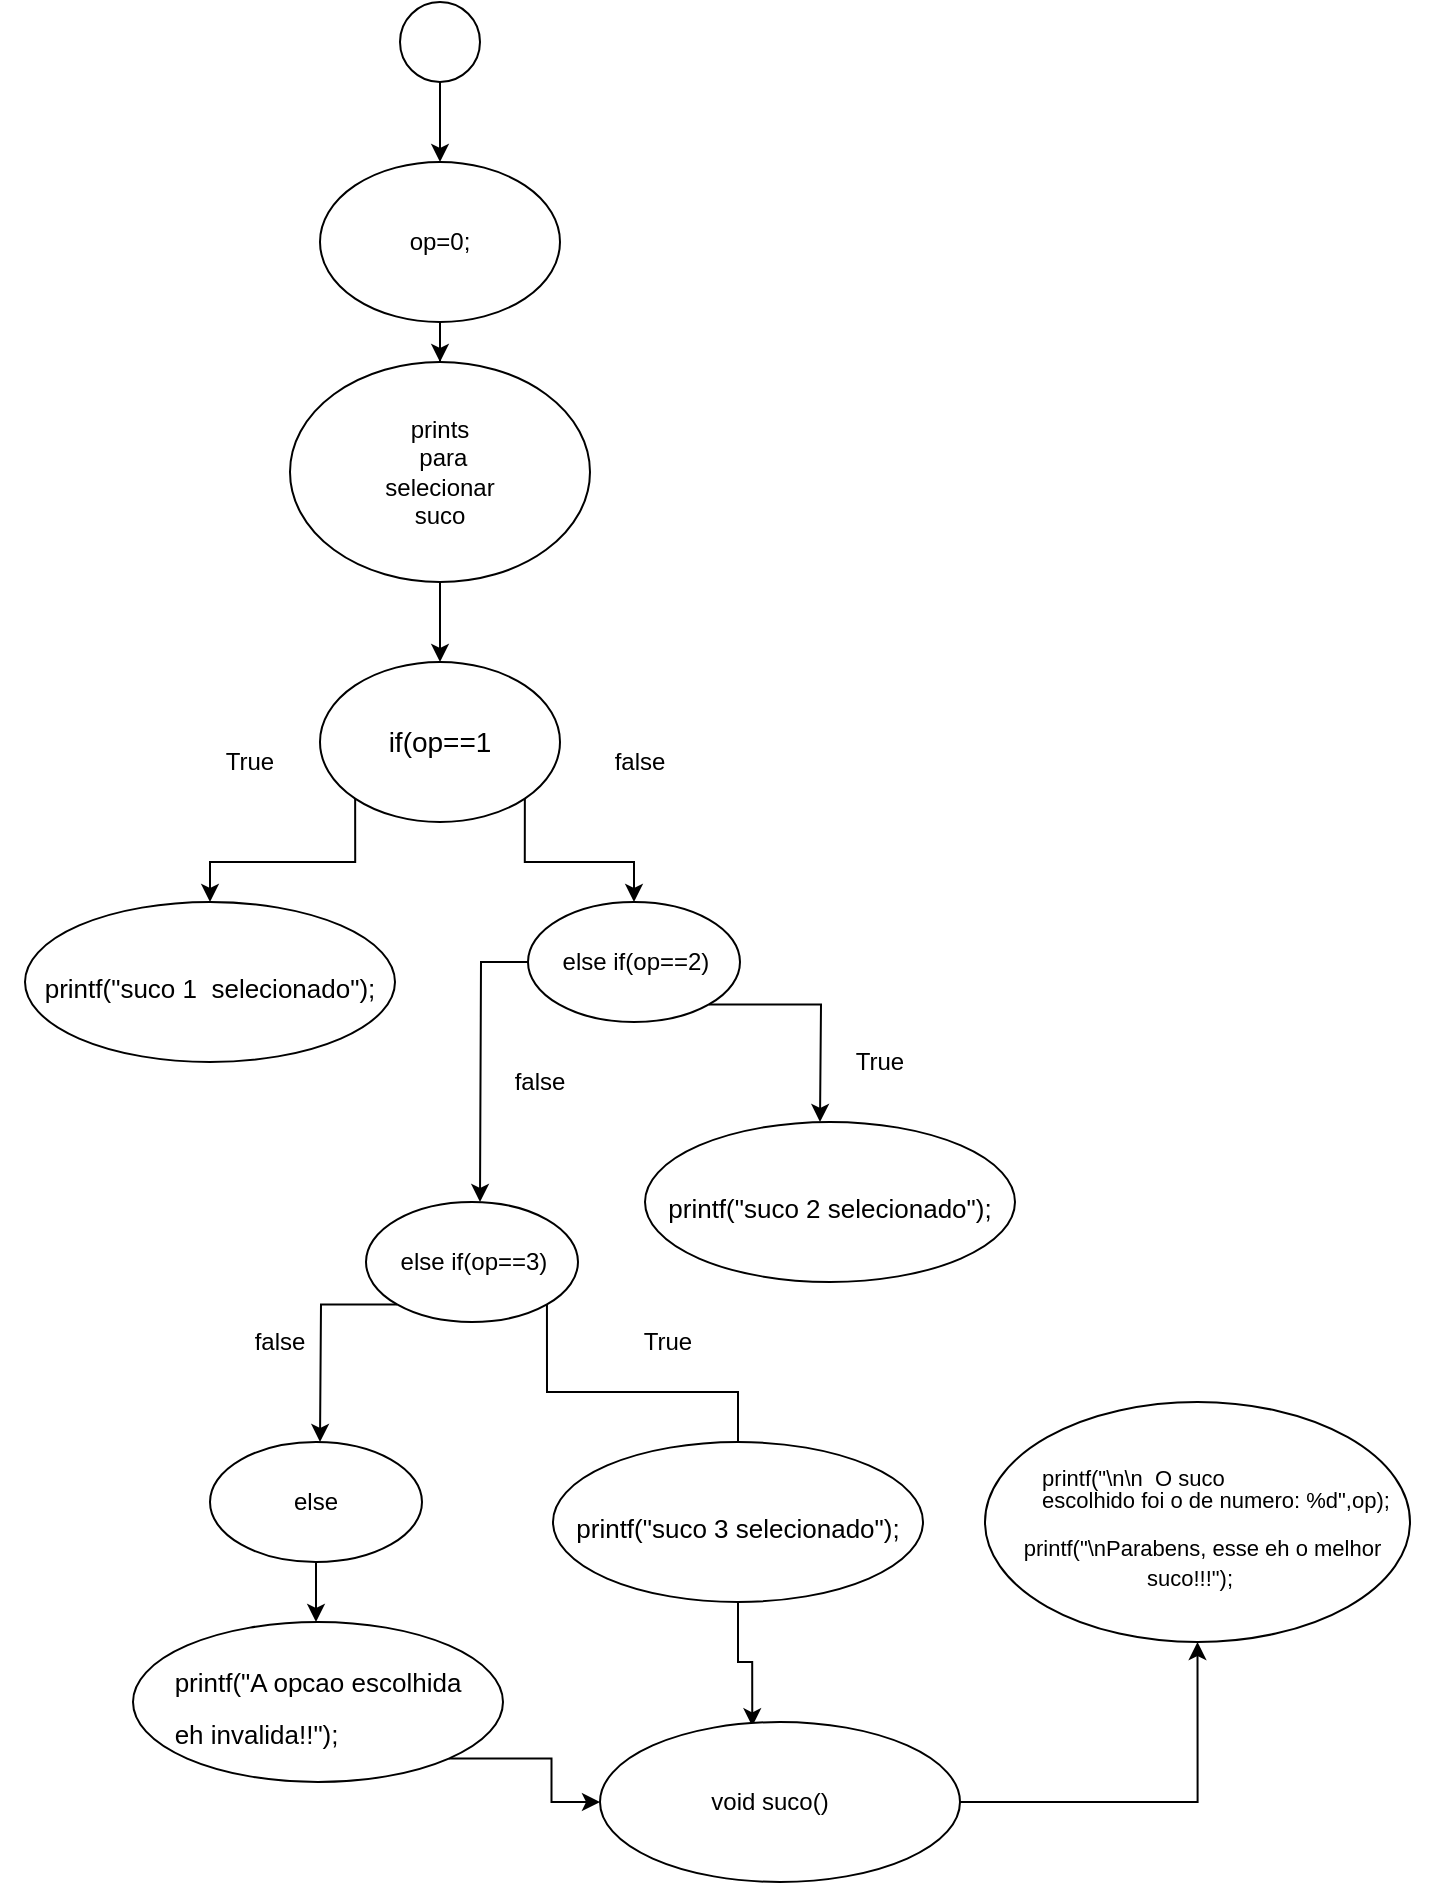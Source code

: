 <mxfile version="14.8.4" type="github"><diagram id="4arEKPmAnnuLxNkYV0Gf" name="Page-1"><mxGraphModel dx="718" dy="367" grid="1" gridSize="10" guides="1" tooltips="1" connect="1" arrows="1" fold="1" page="1" pageScale="1" pageWidth="827" pageHeight="1169" math="0" shadow="0"><root><mxCell id="0"/><mxCell id="1" parent="0"/><mxCell id="WTwitwu2kZYQdbDPViE4-3" style="edgeStyle=orthogonalEdgeStyle;rounded=0;orthogonalLoop=1;jettySize=auto;html=1;exitX=0.5;exitY=1;exitDx=0;exitDy=0;" edge="1" parent="1" source="WTwitwu2kZYQdbDPViE4-1" target="WTwitwu2kZYQdbDPViE4-4"><mxGeometry relative="1" as="geometry"><mxPoint x="300.118" y="170" as="targetPoint"/></mxGeometry></mxCell><mxCell id="WTwitwu2kZYQdbDPViE4-1" value="" style="ellipse;whiteSpace=wrap;html=1;aspect=fixed;" vertex="1" parent="1"><mxGeometry x="280" y="80" width="40" height="40" as="geometry"/></mxCell><mxCell id="WTwitwu2kZYQdbDPViE4-7" style="edgeStyle=orthogonalEdgeStyle;rounded=0;orthogonalLoop=1;jettySize=auto;html=1;" edge="1" parent="1" source="WTwitwu2kZYQdbDPViE4-4" target="WTwitwu2kZYQdbDPViE4-8"><mxGeometry relative="1" as="geometry"><mxPoint x="299.998" y="270" as="targetPoint"/></mxGeometry></mxCell><mxCell id="WTwitwu2kZYQdbDPViE4-4" value="op=0;" style="ellipse;whiteSpace=wrap;html=1;" vertex="1" parent="1"><mxGeometry x="239.998" y="160" width="120" height="80" as="geometry"/></mxCell><mxCell id="WTwitwu2kZYQdbDPViE4-15" style="edgeStyle=orthogonalEdgeStyle;rounded=0;orthogonalLoop=1;jettySize=auto;html=1;exitX=0.5;exitY=1;exitDx=0;exitDy=0;" edge="1" parent="1" source="WTwitwu2kZYQdbDPViE4-8"><mxGeometry relative="1" as="geometry"><mxPoint x="300" y="410" as="targetPoint"/></mxGeometry></mxCell><mxCell id="WTwitwu2kZYQdbDPViE4-8" value="" style="ellipse;whiteSpace=wrap;html=1;" vertex="1" parent="1"><mxGeometry x="225" y="260" width="150" height="110" as="geometry"/></mxCell><mxCell id="WTwitwu2kZYQdbDPViE4-11" value="&lt;div align=&quot;center&quot;&gt;&lt;font style=&quot;font-size: 12px&quot;&gt;prints&lt;br&gt;&lt;/font&gt;&lt;/div&gt;&lt;div align=&quot;center&quot;&gt;&lt;font style=&quot;font-size: 12px&quot;&gt;&amp;nbsp;para selecionar suco&lt;/font&gt;&lt;/div&gt;" style="text;html=1;strokeColor=none;fillColor=none;align=center;verticalAlign=middle;whiteSpace=wrap;rounded=0;" vertex="1" parent="1"><mxGeometry x="265" y="300" width="70" height="30" as="geometry"/></mxCell><mxCell id="WTwitwu2kZYQdbDPViE4-19" style="edgeStyle=orthogonalEdgeStyle;rounded=0;orthogonalLoop=1;jettySize=auto;html=1;exitX=1;exitY=1;exitDx=0;exitDy=0;entryX=0.5;entryY=0;entryDx=0;entryDy=0;" edge="1" parent="1" source="WTwitwu2kZYQdbDPViE4-17" target="WTwitwu2kZYQdbDPViE4-28"><mxGeometry relative="1" as="geometry"><mxPoint x="390" y="530" as="targetPoint"/></mxGeometry></mxCell><mxCell id="WTwitwu2kZYQdbDPViE4-24" style="edgeStyle=orthogonalEdgeStyle;rounded=0;orthogonalLoop=1;jettySize=auto;html=1;exitX=0;exitY=1;exitDx=0;exitDy=0;entryX=0.5;entryY=0;entryDx=0;entryDy=0;" edge="1" parent="1" source="WTwitwu2kZYQdbDPViE4-17" target="WTwitwu2kZYQdbDPViE4-25"><mxGeometry relative="1" as="geometry"><mxPoint x="185" y="520" as="targetPoint"/></mxGeometry></mxCell><mxCell id="WTwitwu2kZYQdbDPViE4-17" value="" style="ellipse;whiteSpace=wrap;html=1;" vertex="1" parent="1"><mxGeometry x="240" y="410" width="120" height="80" as="geometry"/></mxCell><mxCell id="WTwitwu2kZYQdbDPViE4-18" value="&lt;font style=&quot;font-size: 14px&quot;&gt;if(op==1&lt;/font&gt;" style="text;html=1;strokeColor=none;fillColor=none;align=center;verticalAlign=middle;whiteSpace=wrap;rounded=0;" vertex="1" parent="1"><mxGeometry x="265" y="430" width="70" height="40" as="geometry"/></mxCell><mxCell id="WTwitwu2kZYQdbDPViE4-21" value="false" style="text;html=1;strokeColor=none;fillColor=none;align=center;verticalAlign=middle;whiteSpace=wrap;rounded=0;" vertex="1" parent="1"><mxGeometry x="380" y="450" width="40" height="20" as="geometry"/></mxCell><mxCell id="WTwitwu2kZYQdbDPViE4-23" value="True" style="text;html=1;strokeColor=none;fillColor=none;align=center;verticalAlign=middle;whiteSpace=wrap;rounded=0;" vertex="1" parent="1"><mxGeometry x="185" y="450" width="40" height="20" as="geometry"/></mxCell><mxCell id="WTwitwu2kZYQdbDPViE4-25" value="" style="ellipse;whiteSpace=wrap;html=1;" vertex="1" parent="1"><mxGeometry x="92.5" y="530" width="185" height="80" as="geometry"/></mxCell><mxCell id="WTwitwu2kZYQdbDPViE4-27" value="&lt;p style=&quot;margin-bottom: 0cm ; font-weight: normal ; line-height: 100% ; font-size: 13px&quot; align=&quot;left&quot;&gt;&lt;font style=&quot;font-size: 13px&quot;&gt;&lt;br&gt;&lt;font style=&quot;font-size: 13px&quot;&gt;printf(&quot;suco 1&amp;nbsp; selecionado&quot;);&lt;/font&gt;&lt;/font&gt;&lt;/p&gt;" style="text;html=1;strokeColor=none;fillColor=none;align=center;verticalAlign=middle;whiteSpace=wrap;rounded=0;" vertex="1" parent="1"><mxGeometry x="80" y="540" width="210" height="40" as="geometry"/></mxCell><mxCell id="WTwitwu2kZYQdbDPViE4-31" style="edgeStyle=orthogonalEdgeStyle;rounded=0;orthogonalLoop=1;jettySize=auto;html=1;exitX=0;exitY=0.5;exitDx=0;exitDy=0;" edge="1" parent="1" source="WTwitwu2kZYQdbDPViE4-28"><mxGeometry relative="1" as="geometry"><mxPoint x="320" y="680" as="targetPoint"/></mxGeometry></mxCell><mxCell id="WTwitwu2kZYQdbDPViE4-32" style="edgeStyle=orthogonalEdgeStyle;rounded=0;orthogonalLoop=1;jettySize=auto;html=1;exitX=1;exitY=1;exitDx=0;exitDy=0;" edge="1" parent="1" source="WTwitwu2kZYQdbDPViE4-28"><mxGeometry relative="1" as="geometry"><mxPoint x="490" y="640" as="targetPoint"/></mxGeometry></mxCell><mxCell id="WTwitwu2kZYQdbDPViE4-28" value="" style="ellipse;whiteSpace=wrap;html=1;" vertex="1" parent="1"><mxGeometry x="344" y="530" width="106" height="60" as="geometry"/></mxCell><mxCell id="WTwitwu2kZYQdbDPViE4-29" value="else if(op==2)" style="text;html=1;strokeColor=none;fillColor=none;align=center;verticalAlign=middle;whiteSpace=wrap;rounded=0;" vertex="1" parent="1"><mxGeometry x="335" y="550" width="126" height="20" as="geometry"/></mxCell><mxCell id="WTwitwu2kZYQdbDPViE4-33" value="false" style="text;html=1;strokeColor=none;fillColor=none;align=center;verticalAlign=middle;whiteSpace=wrap;rounded=0;" vertex="1" parent="1"><mxGeometry x="330" y="610" width="40" height="20" as="geometry"/></mxCell><mxCell id="WTwitwu2kZYQdbDPViE4-34" value="True" style="text;html=1;strokeColor=none;fillColor=none;align=center;verticalAlign=middle;whiteSpace=wrap;rounded=0;" vertex="1" parent="1"><mxGeometry x="500" y="600" width="40" height="20" as="geometry"/></mxCell><mxCell id="WTwitwu2kZYQdbDPViE4-35" value="" style="ellipse;whiteSpace=wrap;html=1;" vertex="1" parent="1"><mxGeometry x="402.5" y="640" width="185" height="80" as="geometry"/></mxCell><mxCell id="WTwitwu2kZYQdbDPViE4-36" value="&lt;p style=&quot;margin-bottom: 0cm ; font-weight: normal ; line-height: 100% ; font-size: 13px&quot; align=&quot;left&quot;&gt;&lt;font style=&quot;font-size: 13px&quot;&gt;&lt;br&gt;&lt;font style=&quot;font-size: 13px&quot;&gt;printf(&quot;suco 2 selecionado&quot;);&lt;/font&gt;&lt;/font&gt;&lt;/p&gt;" style="text;html=1;strokeColor=none;fillColor=none;align=center;verticalAlign=middle;whiteSpace=wrap;rounded=0;" vertex="1" parent="1"><mxGeometry x="390" y="650" width="210" height="40" as="geometry"/></mxCell><mxCell id="WTwitwu2kZYQdbDPViE4-41" style="edgeStyle=orthogonalEdgeStyle;rounded=0;orthogonalLoop=1;jettySize=auto;html=1;exitX=0;exitY=1;exitDx=0;exitDy=0;" edge="1" parent="1" source="WTwitwu2kZYQdbDPViE4-39"><mxGeometry relative="1" as="geometry"><mxPoint x="240" y="800" as="targetPoint"/></mxGeometry></mxCell><mxCell id="WTwitwu2kZYQdbDPViE4-42" style="edgeStyle=orthogonalEdgeStyle;rounded=0;orthogonalLoop=1;jettySize=auto;html=1;exitX=1;exitY=1;exitDx=0;exitDy=0;entryX=0.438;entryY=-0.125;entryDx=0;entryDy=0;entryPerimeter=0;" edge="1" parent="1" source="WTwitwu2kZYQdbDPViE4-39" target="WTwitwu2kZYQdbDPViE4-46"><mxGeometry relative="1" as="geometry"><mxPoint x="390" y="800" as="targetPoint"/><Array as="points"><mxPoint x="354" y="775"/><mxPoint x="449" y="775"/><mxPoint x="449" y="805"/></Array></mxGeometry></mxCell><mxCell id="WTwitwu2kZYQdbDPViE4-39" value="" style="ellipse;whiteSpace=wrap;html=1;" vertex="1" parent="1"><mxGeometry x="263" y="680" width="106" height="60" as="geometry"/></mxCell><mxCell id="WTwitwu2kZYQdbDPViE4-40" value="else if(op==3)" style="text;html=1;strokeColor=none;fillColor=none;align=center;verticalAlign=middle;whiteSpace=wrap;rounded=0;" vertex="1" parent="1"><mxGeometry x="254" y="700" width="126" height="20" as="geometry"/></mxCell><mxCell id="WTwitwu2kZYQdbDPViE4-43" value="false" style="text;html=1;strokeColor=none;fillColor=none;align=center;verticalAlign=middle;whiteSpace=wrap;rounded=0;" vertex="1" parent="1"><mxGeometry x="200" y="740" width="40" height="20" as="geometry"/></mxCell><mxCell id="WTwitwu2kZYQdbDPViE4-44" value="True" style="text;html=1;strokeColor=none;fillColor=none;align=center;verticalAlign=middle;whiteSpace=wrap;rounded=0;" vertex="1" parent="1"><mxGeometry x="394" y="740" width="40" height="20" as="geometry"/></mxCell><mxCell id="WTwitwu2kZYQdbDPViE4-57" style="edgeStyle=orthogonalEdgeStyle;rounded=0;orthogonalLoop=1;jettySize=auto;html=1;exitX=0.5;exitY=1;exitDx=0;exitDy=0;entryX=0.423;entryY=0.027;entryDx=0;entryDy=0;entryPerimeter=0;" edge="1" parent="1" source="WTwitwu2kZYQdbDPViE4-45" target="WTwitwu2kZYQdbDPViE4-53"><mxGeometry relative="1" as="geometry"/></mxCell><mxCell id="WTwitwu2kZYQdbDPViE4-45" value="" style="ellipse;whiteSpace=wrap;html=1;" vertex="1" parent="1"><mxGeometry x="356.5" y="800" width="185" height="80" as="geometry"/></mxCell><mxCell id="WTwitwu2kZYQdbDPViE4-46" value="&lt;p style=&quot;margin-bottom: 0cm ; font-weight: normal ; line-height: 100% ; font-size: 13px&quot; align=&quot;left&quot;&gt;&lt;font style=&quot;font-size: 13px&quot;&gt;&lt;br&gt;&lt;font style=&quot;font-size: 13px&quot;&gt;printf(&quot;suco 3 selecionado&quot;);&lt;/font&gt;&lt;/font&gt;&lt;/p&gt;" style="text;html=1;strokeColor=none;fillColor=none;align=center;verticalAlign=middle;whiteSpace=wrap;rounded=0;" vertex="1" parent="1"><mxGeometry x="344" y="810" width="210" height="40" as="geometry"/></mxCell><mxCell id="WTwitwu2kZYQdbDPViE4-49" style="edgeStyle=orthogonalEdgeStyle;rounded=0;orthogonalLoop=1;jettySize=auto;html=1;exitX=0.5;exitY=1;exitDx=0;exitDy=0;" edge="1" parent="1" source="WTwitwu2kZYQdbDPViE4-47"><mxGeometry relative="1" as="geometry"><mxPoint x="238" y="890" as="targetPoint"/></mxGeometry></mxCell><mxCell id="WTwitwu2kZYQdbDPViE4-47" value="" style="ellipse;whiteSpace=wrap;html=1;" vertex="1" parent="1"><mxGeometry x="185" y="800" width="106" height="60" as="geometry"/></mxCell><mxCell id="WTwitwu2kZYQdbDPViE4-48" value="else " style="text;html=1;strokeColor=none;fillColor=none;align=center;verticalAlign=middle;whiteSpace=wrap;rounded=0;" vertex="1" parent="1"><mxGeometry x="175" y="820" width="126" height="20" as="geometry"/></mxCell><mxCell id="WTwitwu2kZYQdbDPViE4-56" style="edgeStyle=orthogonalEdgeStyle;rounded=0;orthogonalLoop=1;jettySize=auto;html=1;exitX=1;exitY=1;exitDx=0;exitDy=0;entryX=0;entryY=0.5;entryDx=0;entryDy=0;" edge="1" parent="1" source="WTwitwu2kZYQdbDPViE4-50" target="WTwitwu2kZYQdbDPViE4-53"><mxGeometry relative="1" as="geometry"/></mxCell><mxCell id="WTwitwu2kZYQdbDPViE4-50" value="" style="ellipse;whiteSpace=wrap;html=1;" vertex="1" parent="1"><mxGeometry x="146.5" y="890" width="185" height="80" as="geometry"/></mxCell><mxCell id="WTwitwu2kZYQdbDPViE4-51" value="&lt;p style=&quot;margin-bottom: 0cm ; font-weight: normal ; line-height: 100% ; font-size: 13px&quot; align=&quot;left&quot;&gt;&lt;font style=&quot;font-size: 13px&quot;&gt;&lt;br&gt;&lt;font style=&quot;font-size: 13px&quot;&gt;printf(&quot;A opcao escolhida&lt;/font&gt;&lt;/font&gt;&lt;/p&gt;&lt;p style=&quot;margin-bottom: 0cm ; font-weight: normal ; line-height: 100% ; font-size: 13px&quot; align=&quot;left&quot;&gt;&lt;font style=&quot;font-size: 13px&quot;&gt;&lt;font style=&quot;font-size: 13px&quot;&gt; eh invalida!!&quot;);&lt;/font&gt;&lt;/font&gt;&lt;/p&gt;" style="text;html=1;strokeColor=none;fillColor=none;align=center;verticalAlign=middle;whiteSpace=wrap;rounded=0;" vertex="1" parent="1"><mxGeometry x="134" y="900" width="210" height="40" as="geometry"/></mxCell><mxCell id="WTwitwu2kZYQdbDPViE4-58" style="edgeStyle=orthogonalEdgeStyle;rounded=0;orthogonalLoop=1;jettySize=auto;html=1;entryX=0.5;entryY=1;entryDx=0;entryDy=0;" edge="1" parent="1" source="WTwitwu2kZYQdbDPViE4-53" target="WTwitwu2kZYQdbDPViE4-62"><mxGeometry relative="1" as="geometry"><mxPoint x="630" y="900" as="targetPoint"/></mxGeometry></mxCell><mxCell id="WTwitwu2kZYQdbDPViE4-53" value="" style="ellipse;whiteSpace=wrap;html=1;" vertex="1" parent="1"><mxGeometry x="380" y="940" width="180" height="80" as="geometry"/></mxCell><mxCell id="WTwitwu2kZYQdbDPViE4-54" value="void suco()" style="text;html=1;strokeColor=none;fillColor=none;align=center;verticalAlign=middle;whiteSpace=wrap;rounded=0;" vertex="1" parent="1"><mxGeometry x="420" y="970" width="90" height="20" as="geometry"/></mxCell><mxCell id="WTwitwu2kZYQdbDPViE4-62" value="" style="ellipse;whiteSpace=wrap;html=1;" vertex="1" parent="1"><mxGeometry x="572.5" y="780" width="212.5" height="120" as="geometry"/></mxCell><mxCell id="WTwitwu2kZYQdbDPViE4-64" value="&lt;p style=&quot;margin-bottom: 0cm ; font-weight: normal ; line-height: 100% ; font-size: 11px&quot; align=&quot;left&quot;&gt;&lt;font style=&quot;font-size: 11px&quot;&gt;&lt;br&gt;&lt;font style=&quot;font-size: 11px&quot;&gt;printf(&quot;\n\n&amp;nbsp; O suco&lt;br&gt;escolhido foi o de numero:  %d&quot;,op);&lt;/font&gt;&lt;/font&gt;&lt;/p&gt;&lt;font style=&quot;font-size: 11px&quot;&gt;&lt;br&gt;&lt;/font&gt;" style="text;html=1;strokeColor=none;fillColor=none;align=center;verticalAlign=middle;whiteSpace=wrap;rounded=0;" vertex="1" parent="1"><mxGeometry x="572.5" y="810" width="230" height="20" as="geometry"/></mxCell><mxCell id="WTwitwu2kZYQdbDPViE4-65" value="&amp;nbsp;&lt;font style=&quot;font-size: 11px&quot;&gt;&amp;nbsp;&amp;nbsp; printf(&quot;\nParabens, esse eh o melhor suco!!!&quot;);&lt;/font&gt;" style="text;html=1;strokeColor=none;fillColor=none;align=center;verticalAlign=middle;whiteSpace=wrap;rounded=0;" vertex="1" parent="1"><mxGeometry x="560" y="850" width="230" height="20" as="geometry"/></mxCell></root></mxGraphModel></diagram></mxfile>
